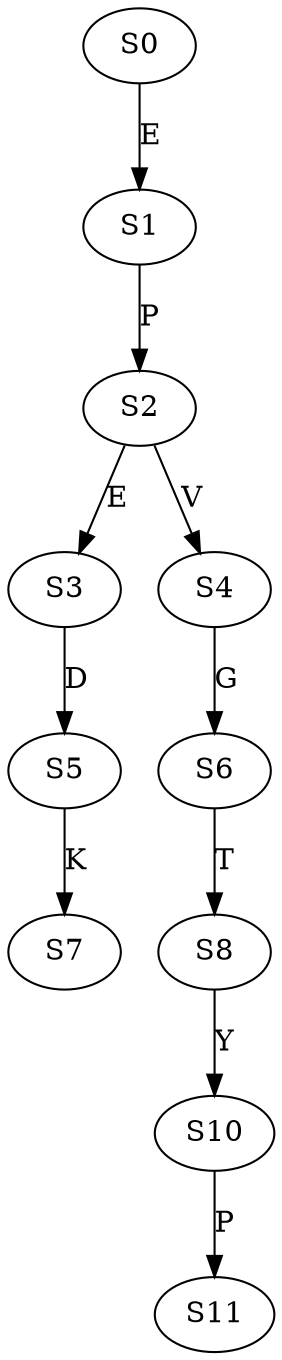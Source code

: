 strict digraph  {
	S0 -> S1 [ label = E ];
	S1 -> S2 [ label = P ];
	S2 -> S3 [ label = E ];
	S2 -> S4 [ label = V ];
	S3 -> S5 [ label = D ];
	S4 -> S6 [ label = G ];
	S5 -> S7 [ label = K ];
	S6 -> S8 [ label = T ];
	S8 -> S10 [ label = Y ];
	S10 -> S11 [ label = P ];
}
